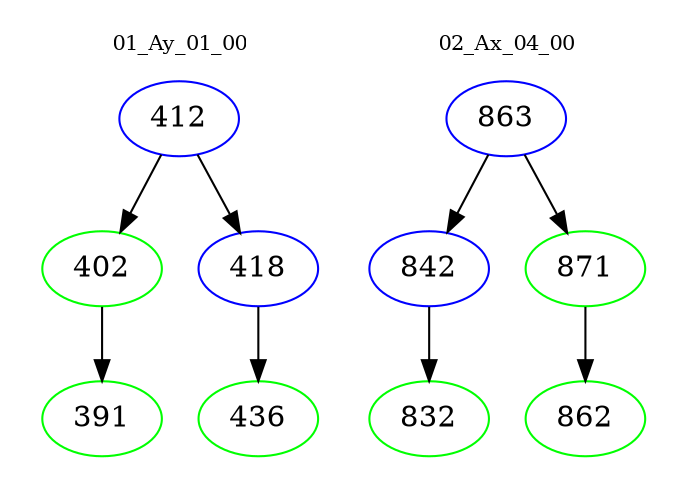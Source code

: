 digraph{
subgraph cluster_0 {
color = white
label = "01_Ay_01_00";
fontsize=10;
T0_412 [label="412", color="blue"]
T0_412 -> T0_402 [color="black"]
T0_402 [label="402", color="green"]
T0_402 -> T0_391 [color="black"]
T0_391 [label="391", color="green"]
T0_412 -> T0_418 [color="black"]
T0_418 [label="418", color="blue"]
T0_418 -> T0_436 [color="black"]
T0_436 [label="436", color="green"]
}
subgraph cluster_1 {
color = white
label = "02_Ax_04_00";
fontsize=10;
T1_863 [label="863", color="blue"]
T1_863 -> T1_842 [color="black"]
T1_842 [label="842", color="blue"]
T1_842 -> T1_832 [color="black"]
T1_832 [label="832", color="green"]
T1_863 -> T1_871 [color="black"]
T1_871 [label="871", color="green"]
T1_871 -> T1_862 [color="black"]
T1_862 [label="862", color="green"]
}
}
